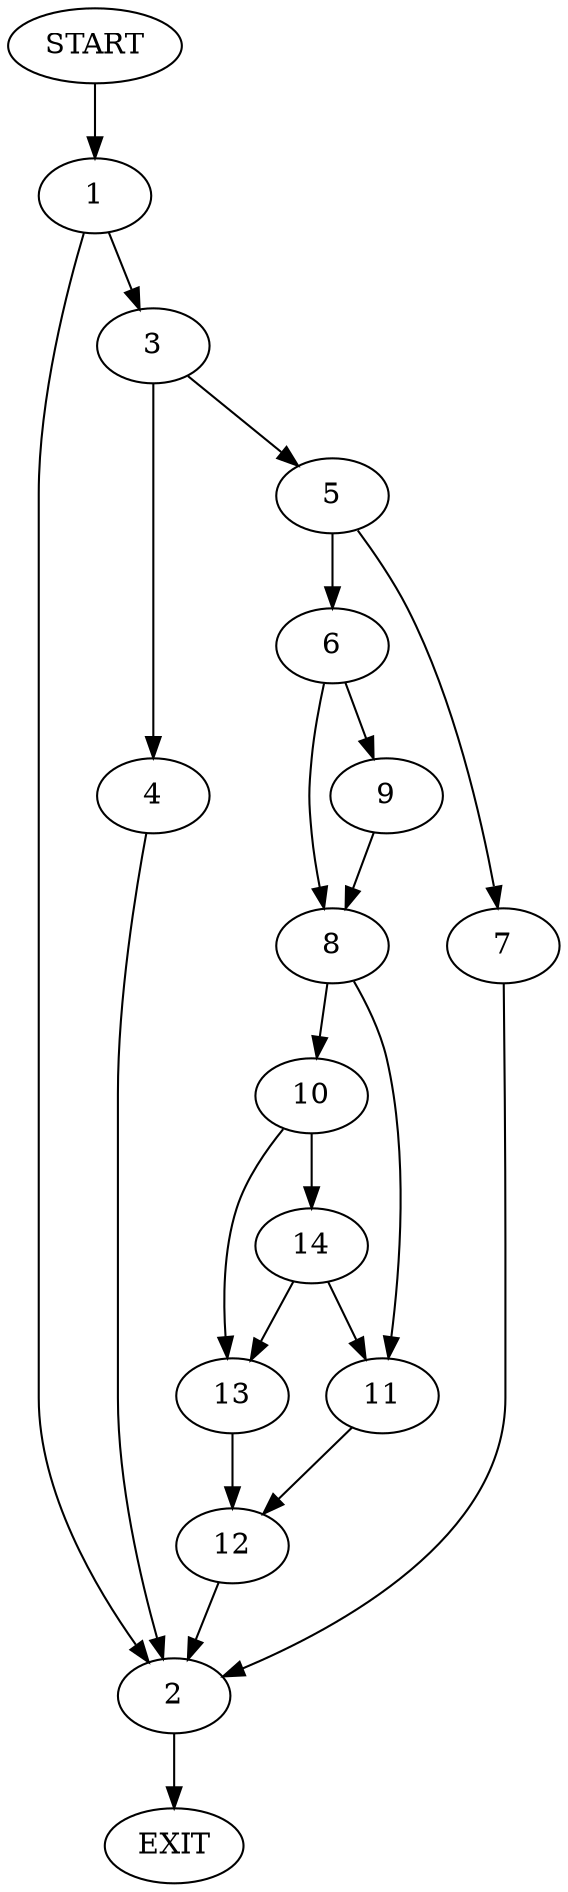 digraph {
0 [label="START"]
15 [label="EXIT"]
0 -> 1
1 -> 2
1 -> 3
2 -> 15
3 -> 4
3 -> 5
5 -> 6
5 -> 7
4 -> 2
6 -> 8
6 -> 9
7 -> 2
9 -> 8
8 -> 10
8 -> 11
11 -> 12
10 -> 13
10 -> 14
14 -> 13
14 -> 11
13 -> 12
12 -> 2
}
